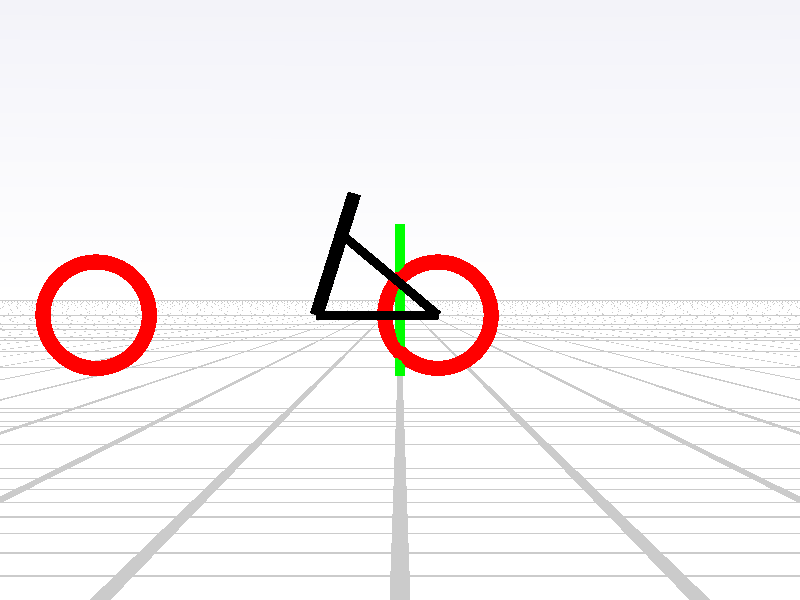  // PoVRay 3.7 Scene File " ... .pov"
// author:  ...
// date:    ...
//------------------------------------------------------------------------
#version 3.7;
global_settings{ assumed_gamma 1.0 }
#default{ finish{ ambient 0.1 diffuse 0.9 }} 
//------------------------------------------------------------------------
#include "colors.inc"
#include "textures.inc"
#include "glass.inc"
#include "metals.inc"
#include "golds.inc"
#include "stones.inc"
#include "woods.inc"
#include "shapes.inc"
#include "shapes2.inc"
#include "functions.inc"
#include "math.inc"
#include "transforms.inc"
//--------------------------------------------------------------------------  right handed, y up 

                            // Vis�o lado esquerdo
#declare Camera_0 = camera {/*ultra_wide_angle*/ angle 15      
                            location  <0.0 , 1.0 , 40.0>
                            right    -x*image_width/image_height
                            look_at   <0.0 , 1.0 , 0.0>}        
                            
                            
                            //Vis�o de tr�s
#declare Camera_1 = camera {angle 15     
                            location  <20.0 , 3.0 , 0.0>
                            right    -x*image_width/image_height
                            look_at   <-8.0 , 1.0 , 0.0>}                            
                   
camera{Camera_0}
//------------------------------------------------------------------------
// sun -------------------------------------------------------------------
light_source{<1500,2500, 2500> color White}
// sky -------------------------------------------------------------------
sky_sphere{ pigment{ gradient <0,1,0>
                     color_map{ [0   color rgb<1,1,1>         ]//White
                                [0.4 color rgb<0.14,0.14,0.56>]//~Navy
                                [0.6 color rgb<0.14,0.14,0.56>]//~Navy
                                [1.0 color rgb<1,1,1>         ]//White
                              }
                     scale 2 }
           } // end of sky_sphere 
//------------------------------------------------------------------------


//------------------------------------------------------------------------
//--------------------- drawing of 3 Axes --------------------------------
//------------------------------------------------------------------------

#declare Texture_A_Dark  = texture {
                               pigment{ color rgb<1,0.45,0>}
                               finish { phong 1}
                             }
#declare Texture_A_Light = texture { 
                               pigment{ color rgb<1,1,1>}
                               finish { phong 1}
                             }

//-------------------------------------------------- end of coordinate axes


// ground -----------------------------------------------------------------
//---------------------------------<<< settings of squared plane dimensions
#declare RasterScale = 1.0;
#declare RasterHalfLine  = 0.035;  
#declare RasterHalfLineZ = 0.035; 
//-------------------------------------------------------------------------
#macro Raster(RScale, HLine) 
       pigment{ gradient x scale RScale
                color_map{[0.000   color rgbt<1,1,1,0>*0.6]
                          [0+HLine color rgbt<1,1,1,0>*0.6]
                          [0+HLine color rgbt<1,1,1,1>]
                          [1-HLine color rgbt<1,1,1,1>]
                          [1-HLine color rgbt<1,1,1,0>*0.6]
                          [1.000   color rgbt<1,1,1,0>*0.6]} }
 #end// of Raster(RScale, HLine)-macro    
//-------------------------------------------------------------------------
    

plane { <0,1,0>, 0    // plane with layered textures
        texture { pigment{color White*1.1}
                  finish {ambient 0.45 diffuse 0.85}}
        texture { Raster(RasterScale,RasterHalfLine ) rotate<0,0,0> }
        texture { Raster(RasterScale,RasterHalfLineZ) rotate<0,90,0>}
        rotate<0,0,0>
      }       
      

// Rodas  
         
         
torus { 0.35,0.05  texture { pigment{ color rgb<255,0,0>} finish { phong 1 reflection 0.00} } 
         scale <2,2,2> rotate<90,0,0> translate<0.5,0.80,0>
 }
 
 
torus { 0.35,0.05 texture { pigment{ color rgb<255,0,0>} finish { phong 1 reflection 0.00} }
        scale <2,2,2> rotate<90,0,0> translate<-4,0.80,0>
 } 
 
 
 
 
 // Marcador de 0 0 0
   
cylinder { <0,0,0>,<0,2,0>, 0.07 texture { pigment { color rgb<0,20,0> }}} 
        
   
 // Suporte direito roda traseira                                          
union {    
  cylinder { <0,0,0>,<0,1.60,0>, 0.06 texture { pigment { color rgb<0,0,0> } finish { phong 0.5 reflection{ 0.00 metallic 0.00} } } 
             scale <1,1,1> rotate<0,0,50> translate<0.5,0.8,0>
  }   
         
  cylinder { <0,0,0>,<0,1.60,0>, 0.06  texture { pigment { color rgb<0,0,0> } finish  { phong 0.5 reflection{ 0.00 metallic 0.00} } } 
            scale <1,1,1> rotate<0,0,90> translate<0.5,0.8,0> } 

  translate<0,0,-0.2>
}                                          
                    
             
// Suporte esquerdo roda traseira                
union {    
  cylinder { <0,0,0.2>,<0,1.60,0>, 0.06 texture { pigment { color rgb<0,0,0> } finish { phong 0.5 reflection{ 0.00 metallic 0.00} } } 
             scale <1,1,1> rotate<0,0,50> translate<0.5,0.8,0>
  }   
         
  cylinder { <0,0,0.2>,<0,1.60,0>, 0.06  texture { pigment { color rgb<0,0,0> } finish  { phong 0.5 reflection{ 0.00 metallic 0.00} } } 
            scale <1,1,1> rotate<0,0,90> translate<0.5,0.8,0> } 

  translate<0,0,0>
}         

cylinder { <-1.60,0,0>,<-1.1,1.60,0>, 0.09  texture { pigment { color rgb<0,0,0> } finish  { phong 0.5 reflection{ 0.00 metallic 0.00} } } 
            scale <1,1,1>  translate<0.5,0.8,0> }